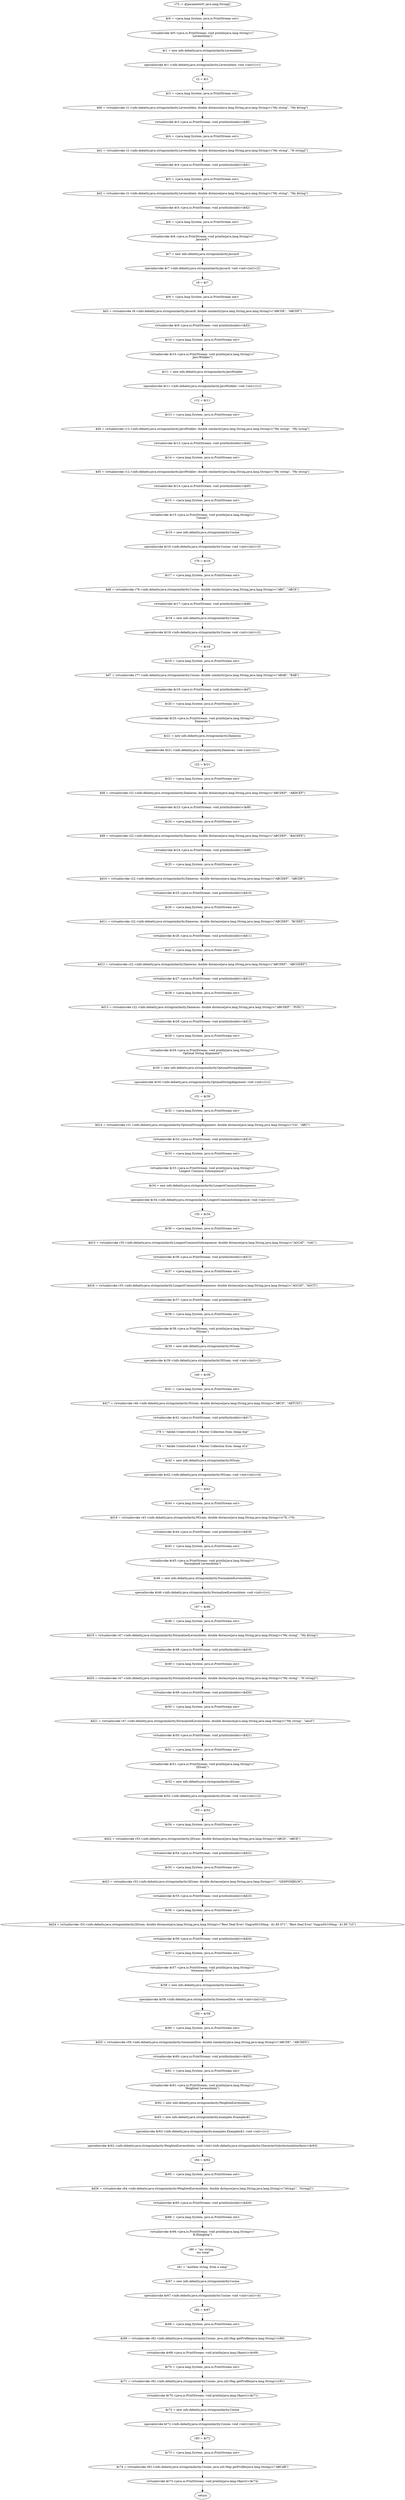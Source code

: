 digraph "unitGraph" {
    "r75 := @parameter0: java.lang.String[]"
    "$r0 = <java.lang.System: java.io.PrintStream out>"
    "virtualinvoke $r0.<java.io.PrintStream: void println(java.lang.String)>(\"\nLevenshtein\")"
    "$r1 = new info.debatty.java.stringsimilarity.Levenshtein"
    "specialinvoke $r1.<info.debatty.java.stringsimilarity.Levenshtein: void <init>()>()"
    "r2 = $r1"
    "$r3 = <java.lang.System: java.io.PrintStream out>"
    "$d0 = virtualinvoke r2.<info.debatty.java.stringsimilarity.Levenshtein: double distance(java.lang.String,java.lang.String)>(\"My string\", \"My $tring\")"
    "virtualinvoke $r3.<java.io.PrintStream: void println(double)>($d0)"
    "$r4 = <java.lang.System: java.io.PrintStream out>"
    "$d1 = virtualinvoke r2.<info.debatty.java.stringsimilarity.Levenshtein: double distance(java.lang.String,java.lang.String)>(\"My string\", \"M string2\")"
    "virtualinvoke $r4.<java.io.PrintStream: void println(double)>($d1)"
    "$r5 = <java.lang.System: java.io.PrintStream out>"
    "$d2 = virtualinvoke r2.<info.debatty.java.stringsimilarity.Levenshtein: double distance(java.lang.String,java.lang.String)>(\"My string\", \"My $tring\")"
    "virtualinvoke $r5.<java.io.PrintStream: void println(double)>($d2)"
    "$r6 = <java.lang.System: java.io.PrintStream out>"
    "virtualinvoke $r6.<java.io.PrintStream: void println(java.lang.String)>(\"\nJaccard\")"
    "$r7 = new info.debatty.java.stringsimilarity.Jaccard"
    "specialinvoke $r7.<info.debatty.java.stringsimilarity.Jaccard: void <init>(int)>(2)"
    "r8 = $r7"
    "$r9 = <java.lang.System: java.io.PrintStream out>"
    "$d3 = virtualinvoke r8.<info.debatty.java.stringsimilarity.Jaccard: double similarity(java.lang.String,java.lang.String)>(\"ABCDE\", \"ABCDF\")"
    "virtualinvoke $r9.<java.io.PrintStream: void println(double)>($d3)"
    "$r10 = <java.lang.System: java.io.PrintStream out>"
    "virtualinvoke $r10.<java.io.PrintStream: void println(java.lang.String)>(\"\nJaro-Winkler\")"
    "$r11 = new info.debatty.java.stringsimilarity.JaroWinkler"
    "specialinvoke $r11.<info.debatty.java.stringsimilarity.JaroWinkler: void <init>()>()"
    "r12 = $r11"
    "$r13 = <java.lang.System: java.io.PrintStream out>"
    "$d4 = virtualinvoke r12.<info.debatty.java.stringsimilarity.JaroWinkler: double similarity(java.lang.String,java.lang.String)>(\"My string\", \"My tsring\")"
    "virtualinvoke $r13.<java.io.PrintStream: void println(double)>($d4)"
    "$r14 = <java.lang.System: java.io.PrintStream out>"
    "$d5 = virtualinvoke r12.<info.debatty.java.stringsimilarity.JaroWinkler: double similarity(java.lang.String,java.lang.String)>(\"My string\", \"My ntrisg\")"
    "virtualinvoke $r14.<java.io.PrintStream: void println(double)>($d5)"
    "$r15 = <java.lang.System: java.io.PrintStream out>"
    "virtualinvoke $r15.<java.io.PrintStream: void println(java.lang.String)>(\"\nCosine\")"
    "$r16 = new info.debatty.java.stringsimilarity.Cosine"
    "specialinvoke $r16.<info.debatty.java.stringsimilarity.Cosine: void <init>(int)>(3)"
    "r76 = $r16"
    "$r17 = <java.lang.System: java.io.PrintStream out>"
    "$d6 = virtualinvoke r76.<info.debatty.java.stringsimilarity.Cosine: double similarity(java.lang.String,java.lang.String)>(\"ABC\", \"ABCE\")"
    "virtualinvoke $r17.<java.io.PrintStream: void println(double)>($d6)"
    "$r18 = new info.debatty.java.stringsimilarity.Cosine"
    "specialinvoke $r18.<info.debatty.java.stringsimilarity.Cosine: void <init>(int)>(2)"
    "r77 = $r18"
    "$r19 = <java.lang.System: java.io.PrintStream out>"
    "$d7 = virtualinvoke r77.<info.debatty.java.stringsimilarity.Cosine: double similarity(java.lang.String,java.lang.String)>(\"ABAB\", \"BAB\")"
    "virtualinvoke $r19.<java.io.PrintStream: void println(double)>($d7)"
    "$r20 = <java.lang.System: java.io.PrintStream out>"
    "virtualinvoke $r20.<java.io.PrintStream: void println(java.lang.String)>(\"\nDamerau\")"
    "$r21 = new info.debatty.java.stringsimilarity.Damerau"
    "specialinvoke $r21.<info.debatty.java.stringsimilarity.Damerau: void <init>()>()"
    "r22 = $r21"
    "$r23 = <java.lang.System: java.io.PrintStream out>"
    "$d8 = virtualinvoke r22.<info.debatty.java.stringsimilarity.Damerau: double distance(java.lang.String,java.lang.String)>(\"ABCDEF\", \"ABDCEF\")"
    "virtualinvoke $r23.<java.io.PrintStream: void println(double)>($d8)"
    "$r24 = <java.lang.System: java.io.PrintStream out>"
    "$d9 = virtualinvoke r22.<info.debatty.java.stringsimilarity.Damerau: double distance(java.lang.String,java.lang.String)>(\"ABCDEF\", \"BACDFE\")"
    "virtualinvoke $r24.<java.io.PrintStream: void println(double)>($d9)"
    "$r25 = <java.lang.System: java.io.PrintStream out>"
    "$d10 = virtualinvoke r22.<info.debatty.java.stringsimilarity.Damerau: double distance(java.lang.String,java.lang.String)>(\"ABCDEF\", \"ABCDE\")"
    "virtualinvoke $r25.<java.io.PrintStream: void println(double)>($d10)"
    "$r26 = <java.lang.System: java.io.PrintStream out>"
    "$d11 = virtualinvoke r22.<info.debatty.java.stringsimilarity.Damerau: double distance(java.lang.String,java.lang.String)>(\"ABCDEF\", \"BCDEF\")"
    "virtualinvoke $r26.<java.io.PrintStream: void println(double)>($d11)"
    "$r27 = <java.lang.System: java.io.PrintStream out>"
    "$d12 = virtualinvoke r22.<info.debatty.java.stringsimilarity.Damerau: double distance(java.lang.String,java.lang.String)>(\"ABCDEF\", \"ABCGDEF\")"
    "virtualinvoke $r27.<java.io.PrintStream: void println(double)>($d12)"
    "$r28 = <java.lang.System: java.io.PrintStream out>"
    "$d13 = virtualinvoke r22.<info.debatty.java.stringsimilarity.Damerau: double distance(java.lang.String,java.lang.String)>(\"ABCDEF\", \"POIU\")"
    "virtualinvoke $r28.<java.io.PrintStream: void println(double)>($d13)"
    "$r29 = <java.lang.System: java.io.PrintStream out>"
    "virtualinvoke $r29.<java.io.PrintStream: void println(java.lang.String)>(\"\nOptimal String Alignment\")"
    "$r30 = new info.debatty.java.stringsimilarity.OptimalStringAlignment"
    "specialinvoke $r30.<info.debatty.java.stringsimilarity.OptimalStringAlignment: void <init>()>()"
    "r31 = $r30"
    "$r32 = <java.lang.System: java.io.PrintStream out>"
    "$d14 = virtualinvoke r31.<info.debatty.java.stringsimilarity.OptimalStringAlignment: double distance(java.lang.String,java.lang.String)>(\"CA\", \"ABC\")"
    "virtualinvoke $r32.<java.io.PrintStream: void println(double)>($d14)"
    "$r33 = <java.lang.System: java.io.PrintStream out>"
    "virtualinvoke $r33.<java.io.PrintStream: void println(java.lang.String)>(\"\nLongest Common Subsequence\")"
    "$r34 = new info.debatty.java.stringsimilarity.LongestCommonSubsequence"
    "specialinvoke $r34.<info.debatty.java.stringsimilarity.LongestCommonSubsequence: void <init>()>()"
    "r35 = $r34"
    "$r36 = <java.lang.System: java.io.PrintStream out>"
    "$d15 = virtualinvoke r35.<info.debatty.java.stringsimilarity.LongestCommonSubsequence: double distance(java.lang.String,java.lang.String)>(\"AGCAT\", \"GAC\")"
    "virtualinvoke $r36.<java.io.PrintStream: void println(double)>($d15)"
    "$r37 = <java.lang.System: java.io.PrintStream out>"
    "$d16 = virtualinvoke r35.<info.debatty.java.stringsimilarity.LongestCommonSubsequence: double distance(java.lang.String,java.lang.String)>(\"AGCAT\", \"AGCT\")"
    "virtualinvoke $r37.<java.io.PrintStream: void println(double)>($d16)"
    "$r38 = <java.lang.System: java.io.PrintStream out>"
    "virtualinvoke $r38.<java.io.PrintStream: void println(java.lang.String)>(\"\nNGram\")"
    "$r39 = new info.debatty.java.stringsimilarity.NGram"
    "specialinvoke $r39.<info.debatty.java.stringsimilarity.NGram: void <init>(int)>(2)"
    "r40 = $r39"
    "$r41 = <java.lang.System: java.io.PrintStream out>"
    "$d17 = virtualinvoke r40.<info.debatty.java.stringsimilarity.NGram: double distance(java.lang.String,java.lang.String)>(\"ABCD\", \"ABTUIO\")"
    "virtualinvoke $r41.<java.io.PrintStream: void println(double)>($d17)"
    "r78 = \"Adobe CreativeSuite 5 Master Collection from cheap 4zp\""
    "r79 = \"Adobe CreativeSuite 5 Master Collection from cheap d1x\""
    "$r42 = new info.debatty.java.stringsimilarity.NGram"
    "specialinvoke $r42.<info.debatty.java.stringsimilarity.NGram: void <init>(int)>(4)"
    "r43 = $r42"
    "$r44 = <java.lang.System: java.io.PrintStream out>"
    "$d18 = virtualinvoke r43.<info.debatty.java.stringsimilarity.NGram: double distance(java.lang.String,java.lang.String)>(r78, r79)"
    "virtualinvoke $r44.<java.io.PrintStream: void println(double)>($d18)"
    "$r45 = <java.lang.System: java.io.PrintStream out>"
    "virtualinvoke $r45.<java.io.PrintStream: void println(java.lang.String)>(\"\nNormalized Levenshtein\")"
    "$r46 = new info.debatty.java.stringsimilarity.NormalizedLevenshtein"
    "specialinvoke $r46.<info.debatty.java.stringsimilarity.NormalizedLevenshtein: void <init>()>()"
    "r47 = $r46"
    "$r48 = <java.lang.System: java.io.PrintStream out>"
    "$d19 = virtualinvoke r47.<info.debatty.java.stringsimilarity.NormalizedLevenshtein: double distance(java.lang.String,java.lang.String)>(\"My string\", \"My $tring\")"
    "virtualinvoke $r48.<java.io.PrintStream: void println(double)>($d19)"
    "$r49 = <java.lang.System: java.io.PrintStream out>"
    "$d20 = virtualinvoke r47.<info.debatty.java.stringsimilarity.NormalizedLevenshtein: double distance(java.lang.String,java.lang.String)>(\"My string\", \"M string2\")"
    "virtualinvoke $r49.<java.io.PrintStream: void println(double)>($d20)"
    "$r50 = <java.lang.System: java.io.PrintStream out>"
    "$d21 = virtualinvoke r47.<info.debatty.java.stringsimilarity.NormalizedLevenshtein: double distance(java.lang.String,java.lang.String)>(\"My string\", \"abcd\")"
    "virtualinvoke $r50.<java.io.PrintStream: void println(double)>($d21)"
    "$r51 = <java.lang.System: java.io.PrintStream out>"
    "virtualinvoke $r51.<java.io.PrintStream: void println(java.lang.String)>(\"\nQGram\")"
    "$r52 = new info.debatty.java.stringsimilarity.QGram"
    "specialinvoke $r52.<info.debatty.java.stringsimilarity.QGram: void <init>(int)>(2)"
    "r53 = $r52"
    "$r54 = <java.lang.System: java.io.PrintStream out>"
    "$d22 = virtualinvoke r53.<info.debatty.java.stringsimilarity.QGram: double distance(java.lang.String,java.lang.String)>(\"ABCD\", \"ABCE\")"
    "virtualinvoke $r54.<java.io.PrintStream: void println(double)>($d22)"
    "$r55 = <java.lang.System: java.io.PrintStream out>"
    "$d23 = virtualinvoke r53.<info.debatty.java.stringsimilarity.QGram: double distance(java.lang.String,java.lang.String)>(\"\", \"QSDFGHJKLM\")"
    "virtualinvoke $r55.<java.io.PrintStream: void println(double)>($d23)"
    "$r56 = <java.lang.System: java.io.PrintStream out>"
    "$d24 = virtualinvoke r53.<info.debatty.java.stringsimilarity.QGram: double distance(java.lang.String,java.lang.String)>(\"Best Deal Ever! Viagra50/100mg - $1.85 071\", \"Best Deal Ever! Viagra50/100mg - $1.85 7z3\")"
    "virtualinvoke $r56.<java.io.PrintStream: void println(double)>($d24)"
    "$r57 = <java.lang.System: java.io.PrintStream out>"
    "virtualinvoke $r57.<java.io.PrintStream: void println(java.lang.String)>(\"\nSorensen-Dice\")"
    "$r58 = new info.debatty.java.stringsimilarity.SorensenDice"
    "specialinvoke $r58.<info.debatty.java.stringsimilarity.SorensenDice: void <init>(int)>(2)"
    "r59 = $r58"
    "$r60 = <java.lang.System: java.io.PrintStream out>"
    "$d25 = virtualinvoke r59.<info.debatty.java.stringsimilarity.SorensenDice: double similarity(java.lang.String,java.lang.String)>(\"ABCDE\", \"ABCDFG\")"
    "virtualinvoke $r60.<java.io.PrintStream: void println(double)>($d25)"
    "$r61 = <java.lang.System: java.io.PrintStream out>"
    "virtualinvoke $r61.<java.io.PrintStream: void println(java.lang.String)>(\"\nWeighted Levenshtein\")"
    "$r62 = new info.debatty.java.stringsimilarity.WeightedLevenshtein"
    "$r63 = new info.debatty.java.stringsimilarity.examples.Examples$1"
    "specialinvoke $r63.<info.debatty.java.stringsimilarity.examples.Examples$1: void <init>()>()"
    "specialinvoke $r62.<info.debatty.java.stringsimilarity.WeightedLevenshtein: void <init>(info.debatty.java.stringsimilarity.CharacterSubstitutionInterface)>($r63)"
    "r64 = $r62"
    "$r65 = <java.lang.System: java.io.PrintStream out>"
    "$d26 = virtualinvoke r64.<info.debatty.java.stringsimilarity.WeightedLevenshtein: double distance(java.lang.String,java.lang.String)>(\"String1\", \"Srring2\")"
    "virtualinvoke $r65.<java.io.PrintStream: void println(double)>($d26)"
    "$r66 = <java.lang.System: java.io.PrintStream out>"
    "virtualinvoke $r66.<java.io.PrintStream: void println(java.lang.String)>(\"\nK-Shingling\")"
    "r80 = \"my string,  \n  my song\""
    "r81 = \"another string, from a song\""
    "$r67 = new info.debatty.java.stringsimilarity.Cosine"
    "specialinvoke $r67.<info.debatty.java.stringsimilarity.Cosine: void <init>(int)>(4)"
    "r82 = $r67"
    "$r68 = <java.lang.System: java.io.PrintStream out>"
    "$r69 = virtualinvoke r82.<info.debatty.java.stringsimilarity.Cosine: java.util.Map getProfile(java.lang.String)>(r80)"
    "virtualinvoke $r68.<java.io.PrintStream: void println(java.lang.Object)>($r69)"
    "$r70 = <java.lang.System: java.io.PrintStream out>"
    "$r71 = virtualinvoke r82.<info.debatty.java.stringsimilarity.Cosine: java.util.Map getProfile(java.lang.String)>(r81)"
    "virtualinvoke $r70.<java.io.PrintStream: void println(java.lang.Object)>($r71)"
    "$r72 = new info.debatty.java.stringsimilarity.Cosine"
    "specialinvoke $r72.<info.debatty.java.stringsimilarity.Cosine: void <init>(int)>(2)"
    "r83 = $r72"
    "$r73 = <java.lang.System: java.io.PrintStream out>"
    "$r74 = virtualinvoke r83.<info.debatty.java.stringsimilarity.Cosine: java.util.Map getProfile(java.lang.String)>(\"ABCAB\")"
    "virtualinvoke $r73.<java.io.PrintStream: void println(java.lang.Object)>($r74)"
    "return"
    "r75 := @parameter0: java.lang.String[]"->"$r0 = <java.lang.System: java.io.PrintStream out>";
    "$r0 = <java.lang.System: java.io.PrintStream out>"->"virtualinvoke $r0.<java.io.PrintStream: void println(java.lang.String)>(\"\nLevenshtein\")";
    "virtualinvoke $r0.<java.io.PrintStream: void println(java.lang.String)>(\"\nLevenshtein\")"->"$r1 = new info.debatty.java.stringsimilarity.Levenshtein";
    "$r1 = new info.debatty.java.stringsimilarity.Levenshtein"->"specialinvoke $r1.<info.debatty.java.stringsimilarity.Levenshtein: void <init>()>()";
    "specialinvoke $r1.<info.debatty.java.stringsimilarity.Levenshtein: void <init>()>()"->"r2 = $r1";
    "r2 = $r1"->"$r3 = <java.lang.System: java.io.PrintStream out>";
    "$r3 = <java.lang.System: java.io.PrintStream out>"->"$d0 = virtualinvoke r2.<info.debatty.java.stringsimilarity.Levenshtein: double distance(java.lang.String,java.lang.String)>(\"My string\", \"My $tring\")";
    "$d0 = virtualinvoke r2.<info.debatty.java.stringsimilarity.Levenshtein: double distance(java.lang.String,java.lang.String)>(\"My string\", \"My $tring\")"->"virtualinvoke $r3.<java.io.PrintStream: void println(double)>($d0)";
    "virtualinvoke $r3.<java.io.PrintStream: void println(double)>($d0)"->"$r4 = <java.lang.System: java.io.PrintStream out>";
    "$r4 = <java.lang.System: java.io.PrintStream out>"->"$d1 = virtualinvoke r2.<info.debatty.java.stringsimilarity.Levenshtein: double distance(java.lang.String,java.lang.String)>(\"My string\", \"M string2\")";
    "$d1 = virtualinvoke r2.<info.debatty.java.stringsimilarity.Levenshtein: double distance(java.lang.String,java.lang.String)>(\"My string\", \"M string2\")"->"virtualinvoke $r4.<java.io.PrintStream: void println(double)>($d1)";
    "virtualinvoke $r4.<java.io.PrintStream: void println(double)>($d1)"->"$r5 = <java.lang.System: java.io.PrintStream out>";
    "$r5 = <java.lang.System: java.io.PrintStream out>"->"$d2 = virtualinvoke r2.<info.debatty.java.stringsimilarity.Levenshtein: double distance(java.lang.String,java.lang.String)>(\"My string\", \"My $tring\")";
    "$d2 = virtualinvoke r2.<info.debatty.java.stringsimilarity.Levenshtein: double distance(java.lang.String,java.lang.String)>(\"My string\", \"My $tring\")"->"virtualinvoke $r5.<java.io.PrintStream: void println(double)>($d2)";
    "virtualinvoke $r5.<java.io.PrintStream: void println(double)>($d2)"->"$r6 = <java.lang.System: java.io.PrintStream out>";
    "$r6 = <java.lang.System: java.io.PrintStream out>"->"virtualinvoke $r6.<java.io.PrintStream: void println(java.lang.String)>(\"\nJaccard\")";
    "virtualinvoke $r6.<java.io.PrintStream: void println(java.lang.String)>(\"\nJaccard\")"->"$r7 = new info.debatty.java.stringsimilarity.Jaccard";
    "$r7 = new info.debatty.java.stringsimilarity.Jaccard"->"specialinvoke $r7.<info.debatty.java.stringsimilarity.Jaccard: void <init>(int)>(2)";
    "specialinvoke $r7.<info.debatty.java.stringsimilarity.Jaccard: void <init>(int)>(2)"->"r8 = $r7";
    "r8 = $r7"->"$r9 = <java.lang.System: java.io.PrintStream out>";
    "$r9 = <java.lang.System: java.io.PrintStream out>"->"$d3 = virtualinvoke r8.<info.debatty.java.stringsimilarity.Jaccard: double similarity(java.lang.String,java.lang.String)>(\"ABCDE\", \"ABCDF\")";
    "$d3 = virtualinvoke r8.<info.debatty.java.stringsimilarity.Jaccard: double similarity(java.lang.String,java.lang.String)>(\"ABCDE\", \"ABCDF\")"->"virtualinvoke $r9.<java.io.PrintStream: void println(double)>($d3)";
    "virtualinvoke $r9.<java.io.PrintStream: void println(double)>($d3)"->"$r10 = <java.lang.System: java.io.PrintStream out>";
    "$r10 = <java.lang.System: java.io.PrintStream out>"->"virtualinvoke $r10.<java.io.PrintStream: void println(java.lang.String)>(\"\nJaro-Winkler\")";
    "virtualinvoke $r10.<java.io.PrintStream: void println(java.lang.String)>(\"\nJaro-Winkler\")"->"$r11 = new info.debatty.java.stringsimilarity.JaroWinkler";
    "$r11 = new info.debatty.java.stringsimilarity.JaroWinkler"->"specialinvoke $r11.<info.debatty.java.stringsimilarity.JaroWinkler: void <init>()>()";
    "specialinvoke $r11.<info.debatty.java.stringsimilarity.JaroWinkler: void <init>()>()"->"r12 = $r11";
    "r12 = $r11"->"$r13 = <java.lang.System: java.io.PrintStream out>";
    "$r13 = <java.lang.System: java.io.PrintStream out>"->"$d4 = virtualinvoke r12.<info.debatty.java.stringsimilarity.JaroWinkler: double similarity(java.lang.String,java.lang.String)>(\"My string\", \"My tsring\")";
    "$d4 = virtualinvoke r12.<info.debatty.java.stringsimilarity.JaroWinkler: double similarity(java.lang.String,java.lang.String)>(\"My string\", \"My tsring\")"->"virtualinvoke $r13.<java.io.PrintStream: void println(double)>($d4)";
    "virtualinvoke $r13.<java.io.PrintStream: void println(double)>($d4)"->"$r14 = <java.lang.System: java.io.PrintStream out>";
    "$r14 = <java.lang.System: java.io.PrintStream out>"->"$d5 = virtualinvoke r12.<info.debatty.java.stringsimilarity.JaroWinkler: double similarity(java.lang.String,java.lang.String)>(\"My string\", \"My ntrisg\")";
    "$d5 = virtualinvoke r12.<info.debatty.java.stringsimilarity.JaroWinkler: double similarity(java.lang.String,java.lang.String)>(\"My string\", \"My ntrisg\")"->"virtualinvoke $r14.<java.io.PrintStream: void println(double)>($d5)";
    "virtualinvoke $r14.<java.io.PrintStream: void println(double)>($d5)"->"$r15 = <java.lang.System: java.io.PrintStream out>";
    "$r15 = <java.lang.System: java.io.PrintStream out>"->"virtualinvoke $r15.<java.io.PrintStream: void println(java.lang.String)>(\"\nCosine\")";
    "virtualinvoke $r15.<java.io.PrintStream: void println(java.lang.String)>(\"\nCosine\")"->"$r16 = new info.debatty.java.stringsimilarity.Cosine";
    "$r16 = new info.debatty.java.stringsimilarity.Cosine"->"specialinvoke $r16.<info.debatty.java.stringsimilarity.Cosine: void <init>(int)>(3)";
    "specialinvoke $r16.<info.debatty.java.stringsimilarity.Cosine: void <init>(int)>(3)"->"r76 = $r16";
    "r76 = $r16"->"$r17 = <java.lang.System: java.io.PrintStream out>";
    "$r17 = <java.lang.System: java.io.PrintStream out>"->"$d6 = virtualinvoke r76.<info.debatty.java.stringsimilarity.Cosine: double similarity(java.lang.String,java.lang.String)>(\"ABC\", \"ABCE\")";
    "$d6 = virtualinvoke r76.<info.debatty.java.stringsimilarity.Cosine: double similarity(java.lang.String,java.lang.String)>(\"ABC\", \"ABCE\")"->"virtualinvoke $r17.<java.io.PrintStream: void println(double)>($d6)";
    "virtualinvoke $r17.<java.io.PrintStream: void println(double)>($d6)"->"$r18 = new info.debatty.java.stringsimilarity.Cosine";
    "$r18 = new info.debatty.java.stringsimilarity.Cosine"->"specialinvoke $r18.<info.debatty.java.stringsimilarity.Cosine: void <init>(int)>(2)";
    "specialinvoke $r18.<info.debatty.java.stringsimilarity.Cosine: void <init>(int)>(2)"->"r77 = $r18";
    "r77 = $r18"->"$r19 = <java.lang.System: java.io.PrintStream out>";
    "$r19 = <java.lang.System: java.io.PrintStream out>"->"$d7 = virtualinvoke r77.<info.debatty.java.stringsimilarity.Cosine: double similarity(java.lang.String,java.lang.String)>(\"ABAB\", \"BAB\")";
    "$d7 = virtualinvoke r77.<info.debatty.java.stringsimilarity.Cosine: double similarity(java.lang.String,java.lang.String)>(\"ABAB\", \"BAB\")"->"virtualinvoke $r19.<java.io.PrintStream: void println(double)>($d7)";
    "virtualinvoke $r19.<java.io.PrintStream: void println(double)>($d7)"->"$r20 = <java.lang.System: java.io.PrintStream out>";
    "$r20 = <java.lang.System: java.io.PrintStream out>"->"virtualinvoke $r20.<java.io.PrintStream: void println(java.lang.String)>(\"\nDamerau\")";
    "virtualinvoke $r20.<java.io.PrintStream: void println(java.lang.String)>(\"\nDamerau\")"->"$r21 = new info.debatty.java.stringsimilarity.Damerau";
    "$r21 = new info.debatty.java.stringsimilarity.Damerau"->"specialinvoke $r21.<info.debatty.java.stringsimilarity.Damerau: void <init>()>()";
    "specialinvoke $r21.<info.debatty.java.stringsimilarity.Damerau: void <init>()>()"->"r22 = $r21";
    "r22 = $r21"->"$r23 = <java.lang.System: java.io.PrintStream out>";
    "$r23 = <java.lang.System: java.io.PrintStream out>"->"$d8 = virtualinvoke r22.<info.debatty.java.stringsimilarity.Damerau: double distance(java.lang.String,java.lang.String)>(\"ABCDEF\", \"ABDCEF\")";
    "$d8 = virtualinvoke r22.<info.debatty.java.stringsimilarity.Damerau: double distance(java.lang.String,java.lang.String)>(\"ABCDEF\", \"ABDCEF\")"->"virtualinvoke $r23.<java.io.PrintStream: void println(double)>($d8)";
    "virtualinvoke $r23.<java.io.PrintStream: void println(double)>($d8)"->"$r24 = <java.lang.System: java.io.PrintStream out>";
    "$r24 = <java.lang.System: java.io.PrintStream out>"->"$d9 = virtualinvoke r22.<info.debatty.java.stringsimilarity.Damerau: double distance(java.lang.String,java.lang.String)>(\"ABCDEF\", \"BACDFE\")";
    "$d9 = virtualinvoke r22.<info.debatty.java.stringsimilarity.Damerau: double distance(java.lang.String,java.lang.String)>(\"ABCDEF\", \"BACDFE\")"->"virtualinvoke $r24.<java.io.PrintStream: void println(double)>($d9)";
    "virtualinvoke $r24.<java.io.PrintStream: void println(double)>($d9)"->"$r25 = <java.lang.System: java.io.PrintStream out>";
    "$r25 = <java.lang.System: java.io.PrintStream out>"->"$d10 = virtualinvoke r22.<info.debatty.java.stringsimilarity.Damerau: double distance(java.lang.String,java.lang.String)>(\"ABCDEF\", \"ABCDE\")";
    "$d10 = virtualinvoke r22.<info.debatty.java.stringsimilarity.Damerau: double distance(java.lang.String,java.lang.String)>(\"ABCDEF\", \"ABCDE\")"->"virtualinvoke $r25.<java.io.PrintStream: void println(double)>($d10)";
    "virtualinvoke $r25.<java.io.PrintStream: void println(double)>($d10)"->"$r26 = <java.lang.System: java.io.PrintStream out>";
    "$r26 = <java.lang.System: java.io.PrintStream out>"->"$d11 = virtualinvoke r22.<info.debatty.java.stringsimilarity.Damerau: double distance(java.lang.String,java.lang.String)>(\"ABCDEF\", \"BCDEF\")";
    "$d11 = virtualinvoke r22.<info.debatty.java.stringsimilarity.Damerau: double distance(java.lang.String,java.lang.String)>(\"ABCDEF\", \"BCDEF\")"->"virtualinvoke $r26.<java.io.PrintStream: void println(double)>($d11)";
    "virtualinvoke $r26.<java.io.PrintStream: void println(double)>($d11)"->"$r27 = <java.lang.System: java.io.PrintStream out>";
    "$r27 = <java.lang.System: java.io.PrintStream out>"->"$d12 = virtualinvoke r22.<info.debatty.java.stringsimilarity.Damerau: double distance(java.lang.String,java.lang.String)>(\"ABCDEF\", \"ABCGDEF\")";
    "$d12 = virtualinvoke r22.<info.debatty.java.stringsimilarity.Damerau: double distance(java.lang.String,java.lang.String)>(\"ABCDEF\", \"ABCGDEF\")"->"virtualinvoke $r27.<java.io.PrintStream: void println(double)>($d12)";
    "virtualinvoke $r27.<java.io.PrintStream: void println(double)>($d12)"->"$r28 = <java.lang.System: java.io.PrintStream out>";
    "$r28 = <java.lang.System: java.io.PrintStream out>"->"$d13 = virtualinvoke r22.<info.debatty.java.stringsimilarity.Damerau: double distance(java.lang.String,java.lang.String)>(\"ABCDEF\", \"POIU\")";
    "$d13 = virtualinvoke r22.<info.debatty.java.stringsimilarity.Damerau: double distance(java.lang.String,java.lang.String)>(\"ABCDEF\", \"POIU\")"->"virtualinvoke $r28.<java.io.PrintStream: void println(double)>($d13)";
    "virtualinvoke $r28.<java.io.PrintStream: void println(double)>($d13)"->"$r29 = <java.lang.System: java.io.PrintStream out>";
    "$r29 = <java.lang.System: java.io.PrintStream out>"->"virtualinvoke $r29.<java.io.PrintStream: void println(java.lang.String)>(\"\nOptimal String Alignment\")";
    "virtualinvoke $r29.<java.io.PrintStream: void println(java.lang.String)>(\"\nOptimal String Alignment\")"->"$r30 = new info.debatty.java.stringsimilarity.OptimalStringAlignment";
    "$r30 = new info.debatty.java.stringsimilarity.OptimalStringAlignment"->"specialinvoke $r30.<info.debatty.java.stringsimilarity.OptimalStringAlignment: void <init>()>()";
    "specialinvoke $r30.<info.debatty.java.stringsimilarity.OptimalStringAlignment: void <init>()>()"->"r31 = $r30";
    "r31 = $r30"->"$r32 = <java.lang.System: java.io.PrintStream out>";
    "$r32 = <java.lang.System: java.io.PrintStream out>"->"$d14 = virtualinvoke r31.<info.debatty.java.stringsimilarity.OptimalStringAlignment: double distance(java.lang.String,java.lang.String)>(\"CA\", \"ABC\")";
    "$d14 = virtualinvoke r31.<info.debatty.java.stringsimilarity.OptimalStringAlignment: double distance(java.lang.String,java.lang.String)>(\"CA\", \"ABC\")"->"virtualinvoke $r32.<java.io.PrintStream: void println(double)>($d14)";
    "virtualinvoke $r32.<java.io.PrintStream: void println(double)>($d14)"->"$r33 = <java.lang.System: java.io.PrintStream out>";
    "$r33 = <java.lang.System: java.io.PrintStream out>"->"virtualinvoke $r33.<java.io.PrintStream: void println(java.lang.String)>(\"\nLongest Common Subsequence\")";
    "virtualinvoke $r33.<java.io.PrintStream: void println(java.lang.String)>(\"\nLongest Common Subsequence\")"->"$r34 = new info.debatty.java.stringsimilarity.LongestCommonSubsequence";
    "$r34 = new info.debatty.java.stringsimilarity.LongestCommonSubsequence"->"specialinvoke $r34.<info.debatty.java.stringsimilarity.LongestCommonSubsequence: void <init>()>()";
    "specialinvoke $r34.<info.debatty.java.stringsimilarity.LongestCommonSubsequence: void <init>()>()"->"r35 = $r34";
    "r35 = $r34"->"$r36 = <java.lang.System: java.io.PrintStream out>";
    "$r36 = <java.lang.System: java.io.PrintStream out>"->"$d15 = virtualinvoke r35.<info.debatty.java.stringsimilarity.LongestCommonSubsequence: double distance(java.lang.String,java.lang.String)>(\"AGCAT\", \"GAC\")";
    "$d15 = virtualinvoke r35.<info.debatty.java.stringsimilarity.LongestCommonSubsequence: double distance(java.lang.String,java.lang.String)>(\"AGCAT\", \"GAC\")"->"virtualinvoke $r36.<java.io.PrintStream: void println(double)>($d15)";
    "virtualinvoke $r36.<java.io.PrintStream: void println(double)>($d15)"->"$r37 = <java.lang.System: java.io.PrintStream out>";
    "$r37 = <java.lang.System: java.io.PrintStream out>"->"$d16 = virtualinvoke r35.<info.debatty.java.stringsimilarity.LongestCommonSubsequence: double distance(java.lang.String,java.lang.String)>(\"AGCAT\", \"AGCT\")";
    "$d16 = virtualinvoke r35.<info.debatty.java.stringsimilarity.LongestCommonSubsequence: double distance(java.lang.String,java.lang.String)>(\"AGCAT\", \"AGCT\")"->"virtualinvoke $r37.<java.io.PrintStream: void println(double)>($d16)";
    "virtualinvoke $r37.<java.io.PrintStream: void println(double)>($d16)"->"$r38 = <java.lang.System: java.io.PrintStream out>";
    "$r38 = <java.lang.System: java.io.PrintStream out>"->"virtualinvoke $r38.<java.io.PrintStream: void println(java.lang.String)>(\"\nNGram\")";
    "virtualinvoke $r38.<java.io.PrintStream: void println(java.lang.String)>(\"\nNGram\")"->"$r39 = new info.debatty.java.stringsimilarity.NGram";
    "$r39 = new info.debatty.java.stringsimilarity.NGram"->"specialinvoke $r39.<info.debatty.java.stringsimilarity.NGram: void <init>(int)>(2)";
    "specialinvoke $r39.<info.debatty.java.stringsimilarity.NGram: void <init>(int)>(2)"->"r40 = $r39";
    "r40 = $r39"->"$r41 = <java.lang.System: java.io.PrintStream out>";
    "$r41 = <java.lang.System: java.io.PrintStream out>"->"$d17 = virtualinvoke r40.<info.debatty.java.stringsimilarity.NGram: double distance(java.lang.String,java.lang.String)>(\"ABCD\", \"ABTUIO\")";
    "$d17 = virtualinvoke r40.<info.debatty.java.stringsimilarity.NGram: double distance(java.lang.String,java.lang.String)>(\"ABCD\", \"ABTUIO\")"->"virtualinvoke $r41.<java.io.PrintStream: void println(double)>($d17)";
    "virtualinvoke $r41.<java.io.PrintStream: void println(double)>($d17)"->"r78 = \"Adobe CreativeSuite 5 Master Collection from cheap 4zp\"";
    "r78 = \"Adobe CreativeSuite 5 Master Collection from cheap 4zp\""->"r79 = \"Adobe CreativeSuite 5 Master Collection from cheap d1x\"";
    "r79 = \"Adobe CreativeSuite 5 Master Collection from cheap d1x\""->"$r42 = new info.debatty.java.stringsimilarity.NGram";
    "$r42 = new info.debatty.java.stringsimilarity.NGram"->"specialinvoke $r42.<info.debatty.java.stringsimilarity.NGram: void <init>(int)>(4)";
    "specialinvoke $r42.<info.debatty.java.stringsimilarity.NGram: void <init>(int)>(4)"->"r43 = $r42";
    "r43 = $r42"->"$r44 = <java.lang.System: java.io.PrintStream out>";
    "$r44 = <java.lang.System: java.io.PrintStream out>"->"$d18 = virtualinvoke r43.<info.debatty.java.stringsimilarity.NGram: double distance(java.lang.String,java.lang.String)>(r78, r79)";
    "$d18 = virtualinvoke r43.<info.debatty.java.stringsimilarity.NGram: double distance(java.lang.String,java.lang.String)>(r78, r79)"->"virtualinvoke $r44.<java.io.PrintStream: void println(double)>($d18)";
    "virtualinvoke $r44.<java.io.PrintStream: void println(double)>($d18)"->"$r45 = <java.lang.System: java.io.PrintStream out>";
    "$r45 = <java.lang.System: java.io.PrintStream out>"->"virtualinvoke $r45.<java.io.PrintStream: void println(java.lang.String)>(\"\nNormalized Levenshtein\")";
    "virtualinvoke $r45.<java.io.PrintStream: void println(java.lang.String)>(\"\nNormalized Levenshtein\")"->"$r46 = new info.debatty.java.stringsimilarity.NormalizedLevenshtein";
    "$r46 = new info.debatty.java.stringsimilarity.NormalizedLevenshtein"->"specialinvoke $r46.<info.debatty.java.stringsimilarity.NormalizedLevenshtein: void <init>()>()";
    "specialinvoke $r46.<info.debatty.java.stringsimilarity.NormalizedLevenshtein: void <init>()>()"->"r47 = $r46";
    "r47 = $r46"->"$r48 = <java.lang.System: java.io.PrintStream out>";
    "$r48 = <java.lang.System: java.io.PrintStream out>"->"$d19 = virtualinvoke r47.<info.debatty.java.stringsimilarity.NormalizedLevenshtein: double distance(java.lang.String,java.lang.String)>(\"My string\", \"My $tring\")";
    "$d19 = virtualinvoke r47.<info.debatty.java.stringsimilarity.NormalizedLevenshtein: double distance(java.lang.String,java.lang.String)>(\"My string\", \"My $tring\")"->"virtualinvoke $r48.<java.io.PrintStream: void println(double)>($d19)";
    "virtualinvoke $r48.<java.io.PrintStream: void println(double)>($d19)"->"$r49 = <java.lang.System: java.io.PrintStream out>";
    "$r49 = <java.lang.System: java.io.PrintStream out>"->"$d20 = virtualinvoke r47.<info.debatty.java.stringsimilarity.NormalizedLevenshtein: double distance(java.lang.String,java.lang.String)>(\"My string\", \"M string2\")";
    "$d20 = virtualinvoke r47.<info.debatty.java.stringsimilarity.NormalizedLevenshtein: double distance(java.lang.String,java.lang.String)>(\"My string\", \"M string2\")"->"virtualinvoke $r49.<java.io.PrintStream: void println(double)>($d20)";
    "virtualinvoke $r49.<java.io.PrintStream: void println(double)>($d20)"->"$r50 = <java.lang.System: java.io.PrintStream out>";
    "$r50 = <java.lang.System: java.io.PrintStream out>"->"$d21 = virtualinvoke r47.<info.debatty.java.stringsimilarity.NormalizedLevenshtein: double distance(java.lang.String,java.lang.String)>(\"My string\", \"abcd\")";
    "$d21 = virtualinvoke r47.<info.debatty.java.stringsimilarity.NormalizedLevenshtein: double distance(java.lang.String,java.lang.String)>(\"My string\", \"abcd\")"->"virtualinvoke $r50.<java.io.PrintStream: void println(double)>($d21)";
    "virtualinvoke $r50.<java.io.PrintStream: void println(double)>($d21)"->"$r51 = <java.lang.System: java.io.PrintStream out>";
    "$r51 = <java.lang.System: java.io.PrintStream out>"->"virtualinvoke $r51.<java.io.PrintStream: void println(java.lang.String)>(\"\nQGram\")";
    "virtualinvoke $r51.<java.io.PrintStream: void println(java.lang.String)>(\"\nQGram\")"->"$r52 = new info.debatty.java.stringsimilarity.QGram";
    "$r52 = new info.debatty.java.stringsimilarity.QGram"->"specialinvoke $r52.<info.debatty.java.stringsimilarity.QGram: void <init>(int)>(2)";
    "specialinvoke $r52.<info.debatty.java.stringsimilarity.QGram: void <init>(int)>(2)"->"r53 = $r52";
    "r53 = $r52"->"$r54 = <java.lang.System: java.io.PrintStream out>";
    "$r54 = <java.lang.System: java.io.PrintStream out>"->"$d22 = virtualinvoke r53.<info.debatty.java.stringsimilarity.QGram: double distance(java.lang.String,java.lang.String)>(\"ABCD\", \"ABCE\")";
    "$d22 = virtualinvoke r53.<info.debatty.java.stringsimilarity.QGram: double distance(java.lang.String,java.lang.String)>(\"ABCD\", \"ABCE\")"->"virtualinvoke $r54.<java.io.PrintStream: void println(double)>($d22)";
    "virtualinvoke $r54.<java.io.PrintStream: void println(double)>($d22)"->"$r55 = <java.lang.System: java.io.PrintStream out>";
    "$r55 = <java.lang.System: java.io.PrintStream out>"->"$d23 = virtualinvoke r53.<info.debatty.java.stringsimilarity.QGram: double distance(java.lang.String,java.lang.String)>(\"\", \"QSDFGHJKLM\")";
    "$d23 = virtualinvoke r53.<info.debatty.java.stringsimilarity.QGram: double distance(java.lang.String,java.lang.String)>(\"\", \"QSDFGHJKLM\")"->"virtualinvoke $r55.<java.io.PrintStream: void println(double)>($d23)";
    "virtualinvoke $r55.<java.io.PrintStream: void println(double)>($d23)"->"$r56 = <java.lang.System: java.io.PrintStream out>";
    "$r56 = <java.lang.System: java.io.PrintStream out>"->"$d24 = virtualinvoke r53.<info.debatty.java.stringsimilarity.QGram: double distance(java.lang.String,java.lang.String)>(\"Best Deal Ever! Viagra50/100mg - $1.85 071\", \"Best Deal Ever! Viagra50/100mg - $1.85 7z3\")";
    "$d24 = virtualinvoke r53.<info.debatty.java.stringsimilarity.QGram: double distance(java.lang.String,java.lang.String)>(\"Best Deal Ever! Viagra50/100mg - $1.85 071\", \"Best Deal Ever! Viagra50/100mg - $1.85 7z3\")"->"virtualinvoke $r56.<java.io.PrintStream: void println(double)>($d24)";
    "virtualinvoke $r56.<java.io.PrintStream: void println(double)>($d24)"->"$r57 = <java.lang.System: java.io.PrintStream out>";
    "$r57 = <java.lang.System: java.io.PrintStream out>"->"virtualinvoke $r57.<java.io.PrintStream: void println(java.lang.String)>(\"\nSorensen-Dice\")";
    "virtualinvoke $r57.<java.io.PrintStream: void println(java.lang.String)>(\"\nSorensen-Dice\")"->"$r58 = new info.debatty.java.stringsimilarity.SorensenDice";
    "$r58 = new info.debatty.java.stringsimilarity.SorensenDice"->"specialinvoke $r58.<info.debatty.java.stringsimilarity.SorensenDice: void <init>(int)>(2)";
    "specialinvoke $r58.<info.debatty.java.stringsimilarity.SorensenDice: void <init>(int)>(2)"->"r59 = $r58";
    "r59 = $r58"->"$r60 = <java.lang.System: java.io.PrintStream out>";
    "$r60 = <java.lang.System: java.io.PrintStream out>"->"$d25 = virtualinvoke r59.<info.debatty.java.stringsimilarity.SorensenDice: double similarity(java.lang.String,java.lang.String)>(\"ABCDE\", \"ABCDFG\")";
    "$d25 = virtualinvoke r59.<info.debatty.java.stringsimilarity.SorensenDice: double similarity(java.lang.String,java.lang.String)>(\"ABCDE\", \"ABCDFG\")"->"virtualinvoke $r60.<java.io.PrintStream: void println(double)>($d25)";
    "virtualinvoke $r60.<java.io.PrintStream: void println(double)>($d25)"->"$r61 = <java.lang.System: java.io.PrintStream out>";
    "$r61 = <java.lang.System: java.io.PrintStream out>"->"virtualinvoke $r61.<java.io.PrintStream: void println(java.lang.String)>(\"\nWeighted Levenshtein\")";
    "virtualinvoke $r61.<java.io.PrintStream: void println(java.lang.String)>(\"\nWeighted Levenshtein\")"->"$r62 = new info.debatty.java.stringsimilarity.WeightedLevenshtein";
    "$r62 = new info.debatty.java.stringsimilarity.WeightedLevenshtein"->"$r63 = new info.debatty.java.stringsimilarity.examples.Examples$1";
    "$r63 = new info.debatty.java.stringsimilarity.examples.Examples$1"->"specialinvoke $r63.<info.debatty.java.stringsimilarity.examples.Examples$1: void <init>()>()";
    "specialinvoke $r63.<info.debatty.java.stringsimilarity.examples.Examples$1: void <init>()>()"->"specialinvoke $r62.<info.debatty.java.stringsimilarity.WeightedLevenshtein: void <init>(info.debatty.java.stringsimilarity.CharacterSubstitutionInterface)>($r63)";
    "specialinvoke $r62.<info.debatty.java.stringsimilarity.WeightedLevenshtein: void <init>(info.debatty.java.stringsimilarity.CharacterSubstitutionInterface)>($r63)"->"r64 = $r62";
    "r64 = $r62"->"$r65 = <java.lang.System: java.io.PrintStream out>";
    "$r65 = <java.lang.System: java.io.PrintStream out>"->"$d26 = virtualinvoke r64.<info.debatty.java.stringsimilarity.WeightedLevenshtein: double distance(java.lang.String,java.lang.String)>(\"String1\", \"Srring2\")";
    "$d26 = virtualinvoke r64.<info.debatty.java.stringsimilarity.WeightedLevenshtein: double distance(java.lang.String,java.lang.String)>(\"String1\", \"Srring2\")"->"virtualinvoke $r65.<java.io.PrintStream: void println(double)>($d26)";
    "virtualinvoke $r65.<java.io.PrintStream: void println(double)>($d26)"->"$r66 = <java.lang.System: java.io.PrintStream out>";
    "$r66 = <java.lang.System: java.io.PrintStream out>"->"virtualinvoke $r66.<java.io.PrintStream: void println(java.lang.String)>(\"\nK-Shingling\")";
    "virtualinvoke $r66.<java.io.PrintStream: void println(java.lang.String)>(\"\nK-Shingling\")"->"r80 = \"my string,  \n  my song\"";
    "r80 = \"my string,  \n  my song\""->"r81 = \"another string, from a song\"";
    "r81 = \"another string, from a song\""->"$r67 = new info.debatty.java.stringsimilarity.Cosine";
    "$r67 = new info.debatty.java.stringsimilarity.Cosine"->"specialinvoke $r67.<info.debatty.java.stringsimilarity.Cosine: void <init>(int)>(4)";
    "specialinvoke $r67.<info.debatty.java.stringsimilarity.Cosine: void <init>(int)>(4)"->"r82 = $r67";
    "r82 = $r67"->"$r68 = <java.lang.System: java.io.PrintStream out>";
    "$r68 = <java.lang.System: java.io.PrintStream out>"->"$r69 = virtualinvoke r82.<info.debatty.java.stringsimilarity.Cosine: java.util.Map getProfile(java.lang.String)>(r80)";
    "$r69 = virtualinvoke r82.<info.debatty.java.stringsimilarity.Cosine: java.util.Map getProfile(java.lang.String)>(r80)"->"virtualinvoke $r68.<java.io.PrintStream: void println(java.lang.Object)>($r69)";
    "virtualinvoke $r68.<java.io.PrintStream: void println(java.lang.Object)>($r69)"->"$r70 = <java.lang.System: java.io.PrintStream out>";
    "$r70 = <java.lang.System: java.io.PrintStream out>"->"$r71 = virtualinvoke r82.<info.debatty.java.stringsimilarity.Cosine: java.util.Map getProfile(java.lang.String)>(r81)";
    "$r71 = virtualinvoke r82.<info.debatty.java.stringsimilarity.Cosine: java.util.Map getProfile(java.lang.String)>(r81)"->"virtualinvoke $r70.<java.io.PrintStream: void println(java.lang.Object)>($r71)";
    "virtualinvoke $r70.<java.io.PrintStream: void println(java.lang.Object)>($r71)"->"$r72 = new info.debatty.java.stringsimilarity.Cosine";
    "$r72 = new info.debatty.java.stringsimilarity.Cosine"->"specialinvoke $r72.<info.debatty.java.stringsimilarity.Cosine: void <init>(int)>(2)";
    "specialinvoke $r72.<info.debatty.java.stringsimilarity.Cosine: void <init>(int)>(2)"->"r83 = $r72";
    "r83 = $r72"->"$r73 = <java.lang.System: java.io.PrintStream out>";
    "$r73 = <java.lang.System: java.io.PrintStream out>"->"$r74 = virtualinvoke r83.<info.debatty.java.stringsimilarity.Cosine: java.util.Map getProfile(java.lang.String)>(\"ABCAB\")";
    "$r74 = virtualinvoke r83.<info.debatty.java.stringsimilarity.Cosine: java.util.Map getProfile(java.lang.String)>(\"ABCAB\")"->"virtualinvoke $r73.<java.io.PrintStream: void println(java.lang.Object)>($r74)";
    "virtualinvoke $r73.<java.io.PrintStream: void println(java.lang.Object)>($r74)"->"return";
}
